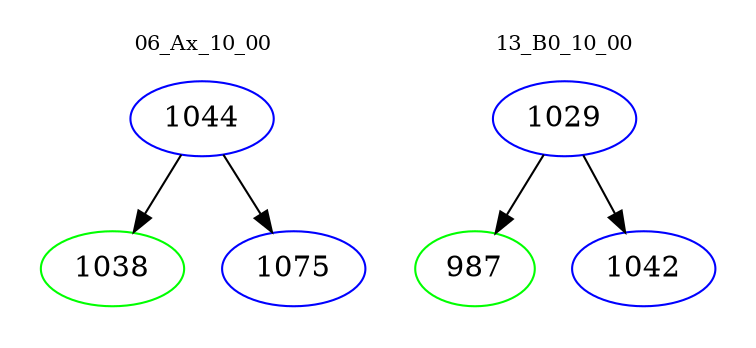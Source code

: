 digraph{
subgraph cluster_0 {
color = white
label = "06_Ax_10_00";
fontsize=10;
T0_1044 [label="1044", color="blue"]
T0_1044 -> T0_1038 [color="black"]
T0_1038 [label="1038", color="green"]
T0_1044 -> T0_1075 [color="black"]
T0_1075 [label="1075", color="blue"]
}
subgraph cluster_1 {
color = white
label = "13_B0_10_00";
fontsize=10;
T1_1029 [label="1029", color="blue"]
T1_1029 -> T1_987 [color="black"]
T1_987 [label="987", color="green"]
T1_1029 -> T1_1042 [color="black"]
T1_1042 [label="1042", color="blue"]
}
}
